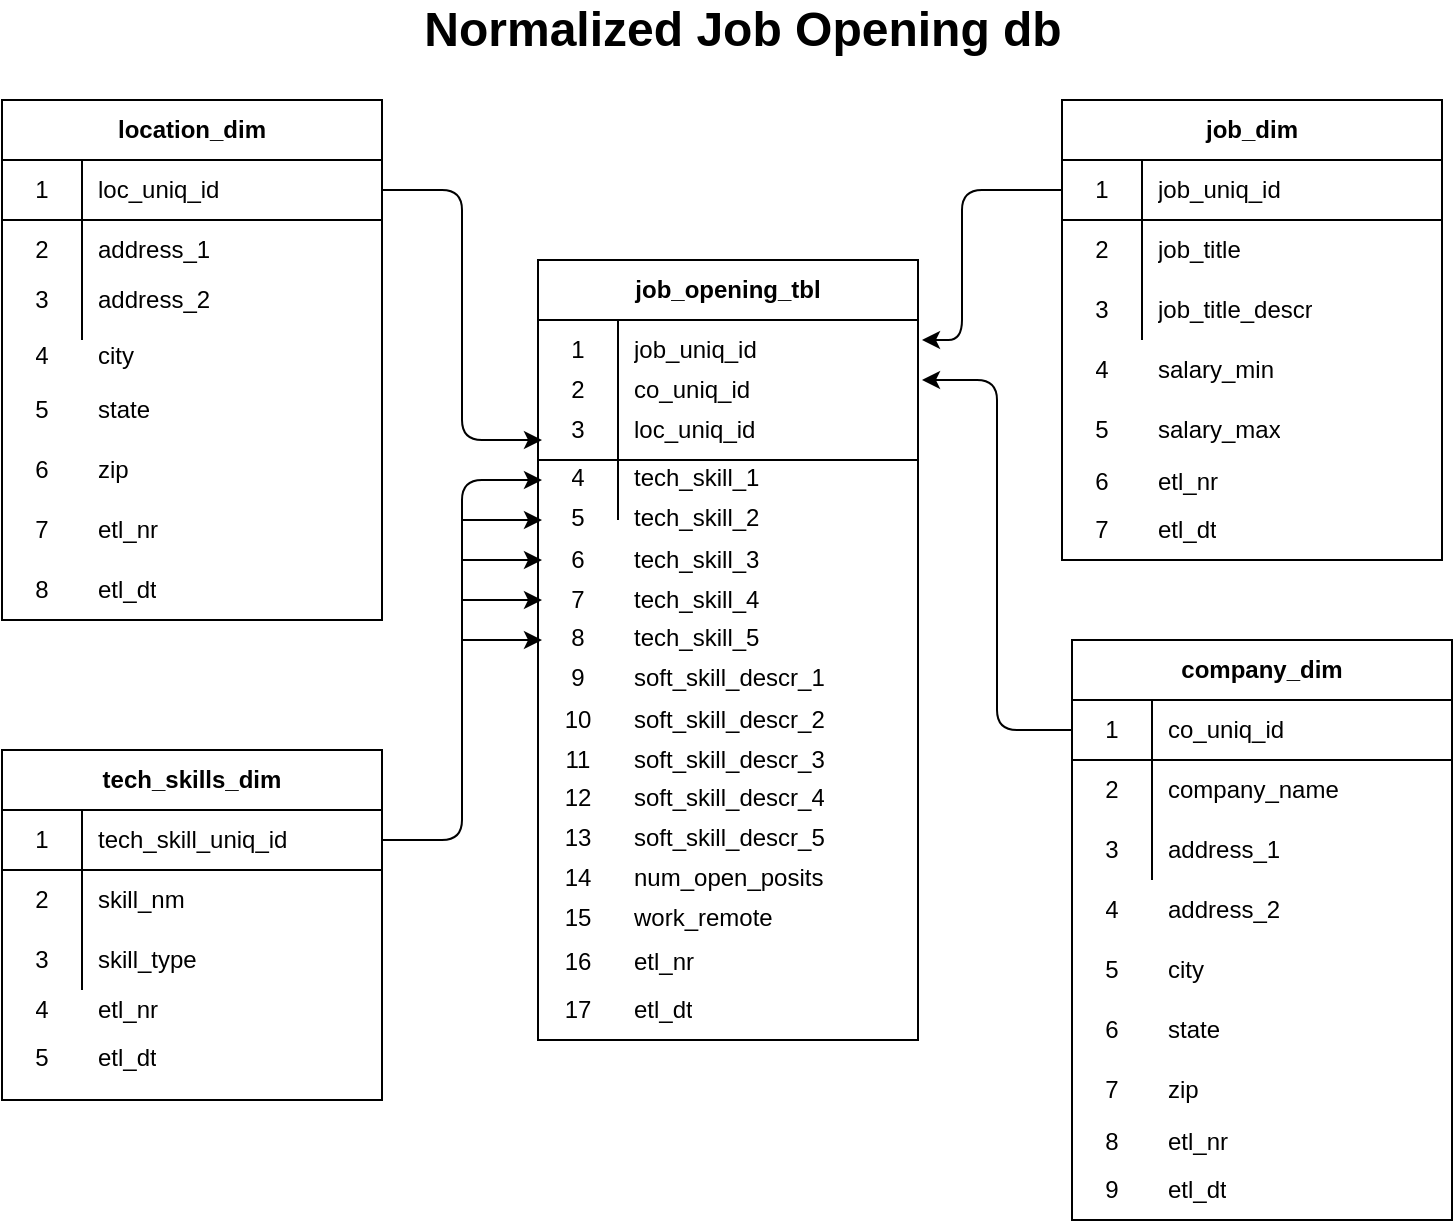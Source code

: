 <mxfile version="14.4.3" type="device"><diagram name="Page-1" id="9f46799a-70d6-7492-0946-bef42562c5a5"><mxGraphModel dx="1122" dy="705" grid="1" gridSize="10" guides="1" tooltips="1" connect="1" arrows="1" fold="1" page="1" pageScale="1" pageWidth="1100" pageHeight="850" background="#ffffff" math="0" shadow="0"><root><mxCell id="0"/><mxCell id="1" parent="0"/><mxCell id="KqXTCR9EMbEKCUedpAhl-117" value="" style="edgeStyle=elbowEdgeStyle;elbow=horizontal;endArrow=classic;html=1;exitX=0;exitY=0.5;exitDx=0;exitDy=0;" edge="1" parent="1" source="KqXTCR9EMbEKCUedpAhl-32"><mxGeometry width="50" height="50" relative="1" as="geometry"><mxPoint x="600" y="390" as="sourcePoint"/><mxPoint x="640" y="200" as="targetPoint"/><Array as="points"><mxPoint x="660" y="210"/></Array></mxGeometry></mxCell><mxCell id="KqXTCR9EMbEKCUedpAhl-119" value="" style="edgeStyle=elbowEdgeStyle;elbow=horizontal;endArrow=classic;html=1;exitX=0;exitY=0.5;exitDx=0;exitDy=0;" edge="1" parent="1" source="KqXTCR9EMbEKCUedpAhl-2"><mxGeometry width="50" height="50" relative="1" as="geometry"><mxPoint x="600" y="390" as="sourcePoint"/><mxPoint x="640" y="220" as="targetPoint"/></mxGeometry></mxCell><mxCell id="KqXTCR9EMbEKCUedpAhl-120" value="" style="edgeStyle=elbowEdgeStyle;elbow=horizontal;endArrow=classic;html=1;exitX=1;exitY=0.5;exitDx=0;exitDy=0;" edge="1" parent="1" source="KqXTCR9EMbEKCUedpAhl-89"><mxGeometry width="50" height="50" relative="1" as="geometry"><mxPoint x="600" y="390" as="sourcePoint"/><mxPoint x="450" y="250" as="targetPoint"/></mxGeometry></mxCell><mxCell id="KqXTCR9EMbEKCUedpAhl-137" value="" style="edgeStyle=elbowEdgeStyle;elbow=horizontal;endArrow=classic;html=1;exitX=1;exitY=0.5;exitDx=0;exitDy=0;" edge="1" parent="1" source="KqXTCR9EMbEKCUedpAhl-51"><mxGeometry width="50" height="50" relative="1" as="geometry"><mxPoint x="600" y="390" as="sourcePoint"/><mxPoint x="450" y="270" as="targetPoint"/></mxGeometry></mxCell><mxCell id="KqXTCR9EMbEKCUedpAhl-138" value="" style="endArrow=classic;html=1;" edge="1" parent="1"><mxGeometry width="50" height="50" relative="1" as="geometry"><mxPoint x="410" y="350" as="sourcePoint"/><mxPoint x="450" y="350" as="targetPoint"/></mxGeometry></mxCell><mxCell id="KqXTCR9EMbEKCUedpAhl-139" value="" style="endArrow=classic;html=1;" edge="1" parent="1"><mxGeometry width="50" height="50" relative="1" as="geometry"><mxPoint x="410" y="330" as="sourcePoint"/><mxPoint x="450" y="330" as="targetPoint"/></mxGeometry></mxCell><mxCell id="KqXTCR9EMbEKCUedpAhl-140" value="" style="endArrow=classic;html=1;" edge="1" parent="1"><mxGeometry width="50" height="50" relative="1" as="geometry"><mxPoint x="410" y="310" as="sourcePoint"/><mxPoint x="450" y="310" as="targetPoint"/><Array as="points"><mxPoint x="450" y="310"/></Array></mxGeometry></mxCell><mxCell id="KqXTCR9EMbEKCUedpAhl-141" value="" style="endArrow=classic;html=1;" edge="1" parent="1"><mxGeometry width="50" height="50" relative="1" as="geometry"><mxPoint x="410" y="290" as="sourcePoint"/><mxPoint x="450" y="290" as="targetPoint"/></mxGeometry></mxCell><mxCell id="KqXTCR9EMbEKCUedpAhl-150" value="Normalized Job Opening db" style="text;html=1;align=center;verticalAlign=middle;resizable=0;points=[];autosize=1;fontSize=24;fontStyle=1" vertex="1" parent="1"><mxGeometry x="385" y="30" width="330" height="30" as="geometry"/></mxCell><mxCell id="KqXTCR9EMbEKCUedpAhl-155" value="" style="group" vertex="1" connectable="0" parent="1"><mxGeometry x="180" y="80" width="190" height="260" as="geometry"/></mxCell><mxCell id="KqXTCR9EMbEKCUedpAhl-88" value="location_dim" style="shape=table;html=1;whiteSpace=wrap;startSize=30;container=1;collapsible=0;childLayout=tableLayout;fixedRows=1;rowLines=0;fontStyle=1;align=center;" vertex="1" parent="KqXTCR9EMbEKCUedpAhl-155"><mxGeometry width="190" height="260" as="geometry"/></mxCell><mxCell id="KqXTCR9EMbEKCUedpAhl-89" value="" style="shape=partialRectangle;html=1;whiteSpace=wrap;collapsible=0;dropTarget=0;pointerEvents=0;fillColor=none;top=0;left=0;bottom=1;right=0;points=[[0,0.5],[1,0.5]];portConstraint=eastwest;" vertex="1" parent="KqXTCR9EMbEKCUedpAhl-88"><mxGeometry y="30" width="190" height="30" as="geometry"/></mxCell><mxCell id="KqXTCR9EMbEKCUedpAhl-90" value="1" style="shape=partialRectangle;html=1;whiteSpace=wrap;connectable=0;fillColor=none;top=0;left=0;bottom=0;right=0;overflow=hidden;container=0;" vertex="1" parent="KqXTCR9EMbEKCUedpAhl-89"><mxGeometry width="40" height="30" as="geometry"/></mxCell><mxCell id="KqXTCR9EMbEKCUedpAhl-91" value="loc_uniq_id" style="shape=partialRectangle;html=1;whiteSpace=wrap;connectable=0;fillColor=none;top=0;left=0;bottom=0;right=0;align=left;spacingLeft=6;overflow=hidden;container=0;" vertex="1" parent="KqXTCR9EMbEKCUedpAhl-89"><mxGeometry x="40" width="150" height="30" as="geometry"/></mxCell><mxCell id="KqXTCR9EMbEKCUedpAhl-95" value="" style="shape=partialRectangle;html=1;whiteSpace=wrap;collapsible=0;dropTarget=0;pointerEvents=0;fillColor=none;top=0;left=0;bottom=0;right=0;points=[[0,0.5],[1,0.5]];portConstraint=eastwest;" vertex="1" parent="KqXTCR9EMbEKCUedpAhl-88"><mxGeometry y="60" width="190" height="30" as="geometry"/></mxCell><mxCell id="KqXTCR9EMbEKCUedpAhl-96" value="2" style="shape=partialRectangle;html=1;whiteSpace=wrap;connectable=0;fillColor=none;top=0;left=0;bottom=0;right=0;overflow=hidden;container=0;" vertex="1" parent="KqXTCR9EMbEKCUedpAhl-95"><mxGeometry width="40" height="30" as="geometry"/></mxCell><mxCell id="KqXTCR9EMbEKCUedpAhl-97" value="address_1" style="shape=partialRectangle;html=1;whiteSpace=wrap;connectable=0;fillColor=none;top=0;left=0;bottom=0;right=0;align=left;spacingLeft=6;overflow=hidden;container=0;" vertex="1" parent="KqXTCR9EMbEKCUedpAhl-95"><mxGeometry x="40" width="150" height="30" as="geometry"/></mxCell><mxCell id="KqXTCR9EMbEKCUedpAhl-92" value="" style="shape=partialRectangle;html=1;whiteSpace=wrap;collapsible=0;dropTarget=0;pointerEvents=0;fillColor=none;top=0;left=0;bottom=0;right=0;points=[[0,0.5],[1,0.5]];portConstraint=eastwest;" vertex="1" parent="KqXTCR9EMbEKCUedpAhl-88"><mxGeometry y="90" width="190" height="30" as="geometry"/></mxCell><mxCell id="KqXTCR9EMbEKCUedpAhl-93" value="" style="shape=partialRectangle;html=1;whiteSpace=wrap;connectable=0;fillColor=none;top=0;left=0;bottom=0;right=0;overflow=hidden;container=0;" vertex="1" parent="KqXTCR9EMbEKCUedpAhl-92"><mxGeometry width="40" height="30" as="geometry"/></mxCell><mxCell id="KqXTCR9EMbEKCUedpAhl-94" value="" style="shape=partialRectangle;html=1;whiteSpace=wrap;connectable=0;fillColor=none;top=0;left=0;bottom=0;right=0;align=left;spacingLeft=6;overflow=hidden;container=0;" vertex="1" parent="KqXTCR9EMbEKCUedpAhl-92"><mxGeometry x="40" width="150" height="30" as="geometry"/></mxCell><mxCell id="KqXTCR9EMbEKCUedpAhl-98" value="3" style="shape=partialRectangle;html=1;whiteSpace=wrap;connectable=0;fillColor=none;top=0;left=0;bottom=0;right=0;overflow=hidden;container=0;" vertex="1" parent="KqXTCR9EMbEKCUedpAhl-155"><mxGeometry y="85" width="40" height="30" as="geometry"/></mxCell><mxCell id="KqXTCR9EMbEKCUedpAhl-99" value="4" style="shape=partialRectangle;html=1;whiteSpace=wrap;connectable=0;fillColor=none;top=0;left=0;bottom=0;right=0;overflow=hidden;container=0;" vertex="1" parent="KqXTCR9EMbEKCUedpAhl-155"><mxGeometry y="113" width="40" height="30" as="geometry"/></mxCell><mxCell id="KqXTCR9EMbEKCUedpAhl-100" value="5" style="shape=partialRectangle;html=1;whiteSpace=wrap;connectable=0;fillColor=none;top=0;left=0;bottom=0;right=0;overflow=hidden;container=0;" vertex="1" parent="KqXTCR9EMbEKCUedpAhl-155"><mxGeometry y="140" width="40" height="30" as="geometry"/></mxCell><mxCell id="KqXTCR9EMbEKCUedpAhl-101" value="address_2" style="shape=partialRectangle;html=1;whiteSpace=wrap;connectable=0;fillColor=none;top=0;left=0;bottom=0;right=0;align=left;spacingLeft=6;overflow=hidden;container=0;" vertex="1" parent="KqXTCR9EMbEKCUedpAhl-155"><mxGeometry x="40" y="85" width="150" height="30" as="geometry"/></mxCell><mxCell id="KqXTCR9EMbEKCUedpAhl-102" value="city" style="shape=partialRectangle;html=1;whiteSpace=wrap;connectable=0;fillColor=none;top=0;left=0;bottom=0;right=0;align=left;spacingLeft=6;overflow=hidden;container=0;" vertex="1" parent="KqXTCR9EMbEKCUedpAhl-155"><mxGeometry x="40" y="113" width="150" height="30" as="geometry"/></mxCell><mxCell id="KqXTCR9EMbEKCUedpAhl-103" value="state" style="shape=partialRectangle;html=1;whiteSpace=wrap;connectable=0;fillColor=none;top=0;left=0;bottom=0;right=0;align=left;spacingLeft=6;overflow=hidden;container=0;" vertex="1" parent="KqXTCR9EMbEKCUedpAhl-155"><mxGeometry x="40" y="140" width="150" height="30" as="geometry"/></mxCell><mxCell id="KqXTCR9EMbEKCUedpAhl-104" value="6" style="shape=partialRectangle;html=1;whiteSpace=wrap;connectable=0;fillColor=none;top=0;left=0;bottom=0;right=0;overflow=hidden;container=0;" vertex="1" parent="KqXTCR9EMbEKCUedpAhl-155"><mxGeometry y="170" width="40" height="30" as="geometry"/></mxCell><mxCell id="KqXTCR9EMbEKCUedpAhl-105" value="zip" style="shape=partialRectangle;html=1;whiteSpace=wrap;connectable=0;fillColor=none;top=0;left=0;bottom=0;right=0;align=left;spacingLeft=6;overflow=hidden;container=0;" vertex="1" parent="KqXTCR9EMbEKCUedpAhl-155"><mxGeometry x="40" y="170" width="150" height="30" as="geometry"/></mxCell><mxCell id="KqXTCR9EMbEKCUedpAhl-151" value="7" style="shape=partialRectangle;html=1;whiteSpace=wrap;connectable=0;fillColor=none;top=0;left=0;bottom=0;right=0;overflow=hidden;container=0;" vertex="1" parent="KqXTCR9EMbEKCUedpAhl-155"><mxGeometry y="200" width="40" height="30" as="geometry"/></mxCell><mxCell id="KqXTCR9EMbEKCUedpAhl-152" value="etl_nr" style="shape=partialRectangle;html=1;whiteSpace=wrap;connectable=0;fillColor=none;top=0;left=0;bottom=0;right=0;align=left;spacingLeft=6;overflow=hidden;container=0;" vertex="1" parent="KqXTCR9EMbEKCUedpAhl-155"><mxGeometry x="40" y="200" width="150" height="30" as="geometry"/></mxCell><mxCell id="KqXTCR9EMbEKCUedpAhl-153" value="8" style="shape=partialRectangle;html=1;whiteSpace=wrap;connectable=0;fillColor=none;top=0;left=0;bottom=0;right=0;overflow=hidden;container=0;" vertex="1" parent="KqXTCR9EMbEKCUedpAhl-155"><mxGeometry y="230" width="40" height="30" as="geometry"/></mxCell><mxCell id="KqXTCR9EMbEKCUedpAhl-154" value="etl_dt" style="shape=partialRectangle;html=1;whiteSpace=wrap;connectable=0;fillColor=none;top=0;left=0;bottom=0;right=0;align=left;spacingLeft=6;overflow=hidden;container=0;" vertex="1" parent="KqXTCR9EMbEKCUedpAhl-155"><mxGeometry x="40" y="230" width="150" height="30" as="geometry"/></mxCell><mxCell id="KqXTCR9EMbEKCUedpAhl-160" value="" style="group" vertex="1" connectable="0" parent="1"><mxGeometry x="180" y="405" width="190" height="175" as="geometry"/></mxCell><mxCell id="KqXTCR9EMbEKCUedpAhl-50" value="tech_skills_dim" style="shape=table;html=1;whiteSpace=wrap;startSize=30;container=1;collapsible=0;childLayout=tableLayout;fixedRows=1;rowLines=0;fontStyle=1;align=center;" vertex="1" parent="KqXTCR9EMbEKCUedpAhl-160"><mxGeometry width="190" height="175" as="geometry"/></mxCell><mxCell id="KqXTCR9EMbEKCUedpAhl-51" value="" style="shape=partialRectangle;html=1;whiteSpace=wrap;collapsible=0;dropTarget=0;pointerEvents=0;fillColor=none;top=0;left=0;bottom=1;right=0;points=[[0,0.5],[1,0.5]];portConstraint=eastwest;" vertex="1" parent="KqXTCR9EMbEKCUedpAhl-50"><mxGeometry y="30" width="190" height="30" as="geometry"/></mxCell><mxCell id="KqXTCR9EMbEKCUedpAhl-52" value="1" style="shape=partialRectangle;html=1;whiteSpace=wrap;connectable=0;fillColor=none;top=0;left=0;bottom=0;right=0;overflow=hidden;container=0;" vertex="1" parent="KqXTCR9EMbEKCUedpAhl-51"><mxGeometry width="40" height="30" as="geometry"/></mxCell><mxCell id="KqXTCR9EMbEKCUedpAhl-53" value="tech_skill_uniq_id" style="shape=partialRectangle;html=1;whiteSpace=wrap;connectable=0;fillColor=none;top=0;left=0;bottom=0;right=0;align=left;spacingLeft=6;overflow=hidden;container=0;" vertex="1" parent="KqXTCR9EMbEKCUedpAhl-51"><mxGeometry x="40" width="150" height="30" as="geometry"/></mxCell><mxCell id="KqXTCR9EMbEKCUedpAhl-54" value="" style="shape=partialRectangle;html=1;whiteSpace=wrap;collapsible=0;dropTarget=0;pointerEvents=0;fillColor=none;top=0;left=0;bottom=0;right=0;points=[[0,0.5],[1,0.5]];portConstraint=eastwest;" vertex="1" parent="KqXTCR9EMbEKCUedpAhl-50"><mxGeometry y="60" width="190" height="30" as="geometry"/></mxCell><mxCell id="KqXTCR9EMbEKCUedpAhl-55" value="2" style="shape=partialRectangle;html=1;whiteSpace=wrap;connectable=0;fillColor=none;top=0;left=0;bottom=0;right=0;overflow=hidden;container=0;" vertex="1" parent="KqXTCR9EMbEKCUedpAhl-54"><mxGeometry width="40" height="30" as="geometry"/></mxCell><mxCell id="KqXTCR9EMbEKCUedpAhl-56" value="skill_nm" style="shape=partialRectangle;html=1;whiteSpace=wrap;connectable=0;fillColor=none;top=0;left=0;bottom=0;right=0;align=left;spacingLeft=6;overflow=hidden;container=0;" vertex="1" parent="KqXTCR9EMbEKCUedpAhl-54"><mxGeometry x="40" width="150" height="30" as="geometry"/></mxCell><mxCell id="KqXTCR9EMbEKCUedpAhl-57" value="" style="shape=partialRectangle;html=1;whiteSpace=wrap;collapsible=0;dropTarget=0;pointerEvents=0;fillColor=none;top=0;left=0;bottom=0;right=0;points=[[0,0.5],[1,0.5]];portConstraint=eastwest;" vertex="1" parent="KqXTCR9EMbEKCUedpAhl-50"><mxGeometry y="90" width="190" height="30" as="geometry"/></mxCell><mxCell id="KqXTCR9EMbEKCUedpAhl-58" value="3" style="shape=partialRectangle;html=1;whiteSpace=wrap;connectable=0;fillColor=none;top=0;left=0;bottom=0;right=0;overflow=hidden;container=0;" vertex="1" parent="KqXTCR9EMbEKCUedpAhl-57"><mxGeometry width="40" height="30" as="geometry"/></mxCell><mxCell id="KqXTCR9EMbEKCUedpAhl-59" value="skill_type" style="shape=partialRectangle;html=1;whiteSpace=wrap;connectable=0;fillColor=none;top=0;left=0;bottom=0;right=0;align=left;spacingLeft=6;overflow=hidden;container=0;" vertex="1" parent="KqXTCR9EMbEKCUedpAhl-57"><mxGeometry x="40" width="150" height="30" as="geometry"/></mxCell><mxCell id="KqXTCR9EMbEKCUedpAhl-156" value="4" style="shape=partialRectangle;html=1;whiteSpace=wrap;connectable=0;fillColor=none;top=0;left=0;bottom=0;right=0;overflow=hidden;container=0;" vertex="1" parent="KqXTCR9EMbEKCUedpAhl-160"><mxGeometry y="115" width="40" height="30" as="geometry"/></mxCell><mxCell id="KqXTCR9EMbEKCUedpAhl-157" value="etl_nr" style="shape=partialRectangle;html=1;whiteSpace=wrap;connectable=0;fillColor=none;top=0;left=0;bottom=0;right=0;align=left;spacingLeft=6;overflow=hidden;container=0;" vertex="1" parent="KqXTCR9EMbEKCUedpAhl-160"><mxGeometry x="40" y="115" width="150" height="30" as="geometry"/></mxCell><mxCell id="KqXTCR9EMbEKCUedpAhl-158" value="5" style="shape=partialRectangle;html=1;whiteSpace=wrap;connectable=0;fillColor=none;top=0;left=0;bottom=0;right=0;overflow=hidden;container=0;" vertex="1" parent="KqXTCR9EMbEKCUedpAhl-160"><mxGeometry y="139" width="40" height="30" as="geometry"/></mxCell><mxCell id="KqXTCR9EMbEKCUedpAhl-159" value="etl_dt" style="shape=partialRectangle;html=1;whiteSpace=wrap;connectable=0;fillColor=none;top=0;left=0;bottom=0;right=0;align=left;spacingLeft=6;overflow=hidden;container=0;" vertex="1" parent="KqXTCR9EMbEKCUedpAhl-160"><mxGeometry x="40" y="139" width="150" height="30" as="geometry"/></mxCell><mxCell id="KqXTCR9EMbEKCUedpAhl-165" value="" style="group" vertex="1" connectable="0" parent="1"><mxGeometry x="448" y="160" width="190" height="390" as="geometry"/></mxCell><mxCell id="KqXTCR9EMbEKCUedpAhl-69" value="job_opening_tbl" style="shape=table;html=1;whiteSpace=wrap;startSize=30;container=1;collapsible=0;childLayout=tableLayout;fixedRows=1;rowLines=0;fontStyle=1;align=center;" vertex="1" parent="KqXTCR9EMbEKCUedpAhl-165"><mxGeometry width="190" height="390" as="geometry"/></mxCell><mxCell id="KqXTCR9EMbEKCUedpAhl-70" value="" style="shape=partialRectangle;html=1;whiteSpace=wrap;collapsible=0;dropTarget=0;pointerEvents=0;fillColor=none;top=0;left=0;bottom=1;right=0;points=[[0,0.5],[1,0.5]];portConstraint=eastwest;" vertex="1" parent="KqXTCR9EMbEKCUedpAhl-69"><mxGeometry y="30" width="190" height="70" as="geometry"/></mxCell><mxCell id="KqXTCR9EMbEKCUedpAhl-71" value="" style="shape=partialRectangle;html=1;whiteSpace=wrap;connectable=0;fillColor=none;top=0;left=0;bottom=0;right=0;overflow=hidden;container=0;" vertex="1" parent="KqXTCR9EMbEKCUedpAhl-70"><mxGeometry width="40" height="70" as="geometry"/></mxCell><mxCell id="KqXTCR9EMbEKCUedpAhl-72" value="" style="shape=partialRectangle;html=1;whiteSpace=wrap;connectable=0;fillColor=none;top=0;left=0;bottom=0;right=0;align=left;spacingLeft=6;overflow=hidden;container=0;" vertex="1" parent="KqXTCR9EMbEKCUedpAhl-70"><mxGeometry x="40" width="150" height="70" as="geometry"/></mxCell><mxCell id="KqXTCR9EMbEKCUedpAhl-73" value="" style="shape=partialRectangle;html=1;whiteSpace=wrap;collapsible=0;dropTarget=0;pointerEvents=0;fillColor=none;top=0;left=0;bottom=0;right=0;points=[[0,0.5],[1,0.5]];portConstraint=eastwest;" vertex="1" parent="KqXTCR9EMbEKCUedpAhl-69"><mxGeometry y="100" width="190" height="30" as="geometry"/></mxCell><mxCell id="KqXTCR9EMbEKCUedpAhl-74" value="" style="shape=partialRectangle;html=1;whiteSpace=wrap;connectable=0;fillColor=none;top=0;left=0;bottom=0;right=0;overflow=hidden;container=0;" vertex="1" parent="KqXTCR9EMbEKCUedpAhl-73"><mxGeometry width="40" height="30" as="geometry"/></mxCell><mxCell id="KqXTCR9EMbEKCUedpAhl-75" value="" style="shape=partialRectangle;html=1;whiteSpace=wrap;connectable=0;fillColor=none;top=0;left=0;bottom=0;right=0;align=left;spacingLeft=6;overflow=hidden;container=0;" vertex="1" parent="KqXTCR9EMbEKCUedpAhl-73"><mxGeometry x="40" width="150" height="30" as="geometry"/></mxCell><mxCell id="KqXTCR9EMbEKCUedpAhl-106" value="1" style="shape=partialRectangle;html=1;whiteSpace=wrap;connectable=0;fillColor=none;top=0;left=0;bottom=0;right=0;overflow=hidden;container=0;" vertex="1" parent="KqXTCR9EMbEKCUedpAhl-165"><mxGeometry y="30" width="40" height="30" as="geometry"/></mxCell><mxCell id="KqXTCR9EMbEKCUedpAhl-107" value="job_uniq_id" style="shape=partialRectangle;html=1;whiteSpace=wrap;connectable=0;fillColor=none;top=0;left=0;bottom=0;right=0;align=left;spacingLeft=6;overflow=hidden;container=0;" vertex="1" parent="KqXTCR9EMbEKCUedpAhl-165"><mxGeometry x="40" y="30" width="150" height="30" as="geometry"/></mxCell><mxCell id="KqXTCR9EMbEKCUedpAhl-108" value="2" style="shape=partialRectangle;html=1;whiteSpace=wrap;connectable=0;fillColor=none;top=0;left=0;bottom=0;right=0;overflow=hidden;container=0;" vertex="1" parent="KqXTCR9EMbEKCUedpAhl-165"><mxGeometry y="50" width="40" height="30" as="geometry"/></mxCell><mxCell id="KqXTCR9EMbEKCUedpAhl-109" value="co_uniq_id" style="shape=partialRectangle;html=1;whiteSpace=wrap;connectable=0;fillColor=none;top=0;left=0;bottom=0;right=0;align=left;spacingLeft=6;overflow=hidden;container=0;" vertex="1" parent="KqXTCR9EMbEKCUedpAhl-165"><mxGeometry x="40" y="50" width="150" height="30" as="geometry"/></mxCell><mxCell id="KqXTCR9EMbEKCUedpAhl-110" value="3" style="shape=partialRectangle;html=1;whiteSpace=wrap;connectable=0;fillColor=none;top=0;left=0;bottom=0;right=0;overflow=hidden;container=0;" vertex="1" parent="KqXTCR9EMbEKCUedpAhl-165"><mxGeometry y="70" width="40" height="30" as="geometry"/></mxCell><mxCell id="KqXTCR9EMbEKCUedpAhl-111" value="loc_uniq_id" style="shape=partialRectangle;html=1;whiteSpace=wrap;connectable=0;fillColor=none;top=0;left=0;bottom=0;right=0;align=left;spacingLeft=6;overflow=hidden;container=0;" vertex="1" parent="KqXTCR9EMbEKCUedpAhl-165"><mxGeometry x="40" y="70" width="150" height="30" as="geometry"/></mxCell><mxCell id="KqXTCR9EMbEKCUedpAhl-121" value="4" style="shape=partialRectangle;html=1;whiteSpace=wrap;connectable=0;fillColor=none;top=0;left=0;bottom=0;right=0;overflow=hidden;container=0;" vertex="1" parent="KqXTCR9EMbEKCUedpAhl-165"><mxGeometry y="94" width="40" height="30" as="geometry"/></mxCell><mxCell id="KqXTCR9EMbEKCUedpAhl-122" value="tech_skill_1" style="shape=partialRectangle;html=1;whiteSpace=wrap;connectable=0;fillColor=none;top=0;left=0;bottom=0;right=0;align=left;spacingLeft=6;overflow=hidden;container=0;" vertex="1" parent="KqXTCR9EMbEKCUedpAhl-165"><mxGeometry x="40" y="94" width="150" height="30" as="geometry"/></mxCell><mxCell id="KqXTCR9EMbEKCUedpAhl-123" value="5" style="shape=partialRectangle;html=1;whiteSpace=wrap;connectable=0;fillColor=none;top=0;left=0;bottom=0;right=0;overflow=hidden;container=0;" vertex="1" parent="KqXTCR9EMbEKCUedpAhl-165"><mxGeometry y="114" width="40" height="30" as="geometry"/></mxCell><mxCell id="KqXTCR9EMbEKCUedpAhl-124" value="tech_skill_2" style="shape=partialRectangle;html=1;whiteSpace=wrap;connectable=0;fillColor=none;top=0;left=0;bottom=0;right=0;align=left;spacingLeft=6;overflow=hidden;container=0;" vertex="1" parent="KqXTCR9EMbEKCUedpAhl-165"><mxGeometry x="40" y="114" width="150" height="30" as="geometry"/></mxCell><mxCell id="KqXTCR9EMbEKCUedpAhl-125" value="6" style="shape=partialRectangle;html=1;whiteSpace=wrap;connectable=0;fillColor=none;top=0;left=0;bottom=0;right=0;overflow=hidden;container=0;" vertex="1" parent="KqXTCR9EMbEKCUedpAhl-165"><mxGeometry y="135" width="40" height="30" as="geometry"/></mxCell><mxCell id="KqXTCR9EMbEKCUedpAhl-126" value="tech_skill_3" style="shape=partialRectangle;html=1;whiteSpace=wrap;connectable=0;fillColor=none;top=0;left=0;bottom=0;right=0;align=left;spacingLeft=6;overflow=hidden;container=0;" vertex="1" parent="KqXTCR9EMbEKCUedpAhl-165"><mxGeometry x="40" y="135" width="150" height="30" as="geometry"/></mxCell><mxCell id="KqXTCR9EMbEKCUedpAhl-127" value="7" style="shape=partialRectangle;html=1;whiteSpace=wrap;connectable=0;fillColor=none;top=0;left=0;bottom=0;right=0;overflow=hidden;container=0;" vertex="1" parent="KqXTCR9EMbEKCUedpAhl-165"><mxGeometry y="155" width="40" height="30" as="geometry"/></mxCell><mxCell id="KqXTCR9EMbEKCUedpAhl-128" value="tech_skill_4" style="shape=partialRectangle;html=1;whiteSpace=wrap;connectable=0;fillColor=none;top=0;left=0;bottom=0;right=0;align=left;spacingLeft=6;overflow=hidden;container=0;" vertex="1" parent="KqXTCR9EMbEKCUedpAhl-165"><mxGeometry x="40" y="155" width="150" height="30" as="geometry"/></mxCell><mxCell id="KqXTCR9EMbEKCUedpAhl-129" value="8" style="shape=partialRectangle;html=1;whiteSpace=wrap;connectable=0;fillColor=none;top=0;left=0;bottom=0;right=0;overflow=hidden;container=0;" vertex="1" parent="KqXTCR9EMbEKCUedpAhl-165"><mxGeometry y="174" width="40" height="30" as="geometry"/></mxCell><mxCell id="KqXTCR9EMbEKCUedpAhl-130" value="tech_skill_5" style="shape=partialRectangle;html=1;whiteSpace=wrap;connectable=0;fillColor=none;top=0;left=0;bottom=0;right=0;align=left;spacingLeft=6;overflow=hidden;container=0;" vertex="1" parent="KqXTCR9EMbEKCUedpAhl-165"><mxGeometry x="40" y="174" width="150" height="30" as="geometry"/></mxCell><mxCell id="KqXTCR9EMbEKCUedpAhl-131" value="9" style="shape=partialRectangle;html=1;whiteSpace=wrap;connectable=0;fillColor=none;top=0;left=0;bottom=0;right=0;overflow=hidden;container=0;" vertex="1" parent="KqXTCR9EMbEKCUedpAhl-165"><mxGeometry y="194" width="40" height="30" as="geometry"/></mxCell><mxCell id="KqXTCR9EMbEKCUedpAhl-132" value="soft_skill_descr_1" style="shape=partialRectangle;html=1;whiteSpace=wrap;connectable=0;fillColor=none;top=0;left=0;bottom=0;right=0;align=left;spacingLeft=6;overflow=hidden;container=0;" vertex="1" parent="KqXTCR9EMbEKCUedpAhl-165"><mxGeometry x="40" y="194" width="150" height="30" as="geometry"/></mxCell><mxCell id="KqXTCR9EMbEKCUedpAhl-133" value="10" style="shape=partialRectangle;html=1;whiteSpace=wrap;connectable=0;fillColor=none;top=0;left=0;bottom=0;right=0;overflow=hidden;container=0;" vertex="1" parent="KqXTCR9EMbEKCUedpAhl-165"><mxGeometry y="215" width="40" height="30" as="geometry"/></mxCell><mxCell id="KqXTCR9EMbEKCUedpAhl-134" value="soft_skill_descr_2" style="shape=partialRectangle;html=1;whiteSpace=wrap;connectable=0;fillColor=none;top=0;left=0;bottom=0;right=0;align=left;spacingLeft=6;overflow=hidden;container=0;" vertex="1" parent="KqXTCR9EMbEKCUedpAhl-165"><mxGeometry x="40" y="215" width="150" height="30" as="geometry"/></mxCell><mxCell id="KqXTCR9EMbEKCUedpAhl-135" value="11" style="shape=partialRectangle;html=1;whiteSpace=wrap;connectable=0;fillColor=none;top=0;left=0;bottom=0;right=0;overflow=hidden;container=0;" vertex="1" parent="KqXTCR9EMbEKCUedpAhl-165"><mxGeometry y="235" width="40" height="30" as="geometry"/></mxCell><mxCell id="KqXTCR9EMbEKCUedpAhl-136" value="soft_skill_descr_3" style="shape=partialRectangle;html=1;whiteSpace=wrap;connectable=0;fillColor=none;top=0;left=0;bottom=0;right=0;align=left;spacingLeft=6;overflow=hidden;container=0;" vertex="1" parent="KqXTCR9EMbEKCUedpAhl-165"><mxGeometry x="40" y="235" width="150" height="30" as="geometry"/></mxCell><mxCell id="KqXTCR9EMbEKCUedpAhl-142" value="12" style="shape=partialRectangle;html=1;whiteSpace=wrap;connectable=0;fillColor=none;top=0;left=0;bottom=0;right=0;overflow=hidden;container=0;" vertex="1" parent="KqXTCR9EMbEKCUedpAhl-165"><mxGeometry y="254" width="40" height="30" as="geometry"/></mxCell><mxCell id="KqXTCR9EMbEKCUedpAhl-143" value="soft_skill_descr_4" style="shape=partialRectangle;html=1;whiteSpace=wrap;connectable=0;fillColor=none;top=0;left=0;bottom=0;right=0;align=left;spacingLeft=6;overflow=hidden;container=0;" vertex="1" parent="KqXTCR9EMbEKCUedpAhl-165"><mxGeometry x="40" y="254" width="150" height="30" as="geometry"/></mxCell><mxCell id="KqXTCR9EMbEKCUedpAhl-144" value="13" style="shape=partialRectangle;html=1;whiteSpace=wrap;connectable=0;fillColor=none;top=0;left=0;bottom=0;right=0;overflow=hidden;container=0;" vertex="1" parent="KqXTCR9EMbEKCUedpAhl-165"><mxGeometry y="274" width="40" height="30" as="geometry"/></mxCell><mxCell id="KqXTCR9EMbEKCUedpAhl-145" value="soft_skill_descr_5" style="shape=partialRectangle;html=1;whiteSpace=wrap;connectable=0;fillColor=none;top=0;left=0;bottom=0;right=0;align=left;spacingLeft=6;overflow=hidden;container=0;" vertex="1" parent="KqXTCR9EMbEKCUedpAhl-165"><mxGeometry x="40" y="274" width="150" height="30" as="geometry"/></mxCell><mxCell id="KqXTCR9EMbEKCUedpAhl-146" value="14" style="shape=partialRectangle;html=1;whiteSpace=wrap;connectable=0;fillColor=none;top=0;left=0;bottom=0;right=0;overflow=hidden;container=0;" vertex="1" parent="KqXTCR9EMbEKCUedpAhl-165"><mxGeometry y="294" width="40" height="30" as="geometry"/></mxCell><mxCell id="KqXTCR9EMbEKCUedpAhl-147" value="num_open_posits" style="shape=partialRectangle;html=1;whiteSpace=wrap;connectable=0;fillColor=none;top=0;left=0;bottom=0;right=0;align=left;spacingLeft=6;overflow=hidden;container=0;" vertex="1" parent="KqXTCR9EMbEKCUedpAhl-165"><mxGeometry x="40" y="294" width="150" height="30" as="geometry"/></mxCell><mxCell id="KqXTCR9EMbEKCUedpAhl-148" value="15" style="shape=partialRectangle;html=1;whiteSpace=wrap;connectable=0;fillColor=none;top=0;left=0;bottom=0;right=0;overflow=hidden;container=0;" vertex="1" parent="KqXTCR9EMbEKCUedpAhl-165"><mxGeometry y="314" width="40" height="30" as="geometry"/></mxCell><mxCell id="KqXTCR9EMbEKCUedpAhl-149" value="work_remote" style="shape=partialRectangle;html=1;whiteSpace=wrap;connectable=0;fillColor=none;top=0;left=0;bottom=0;right=0;align=left;spacingLeft=6;overflow=hidden;container=0;" vertex="1" parent="KqXTCR9EMbEKCUedpAhl-165"><mxGeometry x="40" y="314" width="150" height="30" as="geometry"/></mxCell><mxCell id="KqXTCR9EMbEKCUedpAhl-161" value="16" style="shape=partialRectangle;html=1;whiteSpace=wrap;connectable=0;fillColor=none;top=0;left=0;bottom=0;right=0;overflow=hidden;container=0;" vertex="1" parent="KqXTCR9EMbEKCUedpAhl-165"><mxGeometry y="336" width="40" height="30" as="geometry"/></mxCell><mxCell id="KqXTCR9EMbEKCUedpAhl-162" value="etl_nr" style="shape=partialRectangle;html=1;whiteSpace=wrap;connectable=0;fillColor=none;top=0;left=0;bottom=0;right=0;align=left;spacingLeft=6;overflow=hidden;container=0;" vertex="1" parent="KqXTCR9EMbEKCUedpAhl-165"><mxGeometry x="40" y="336" width="150" height="30" as="geometry"/></mxCell><mxCell id="KqXTCR9EMbEKCUedpAhl-163" value="17" style="shape=partialRectangle;html=1;whiteSpace=wrap;connectable=0;fillColor=none;top=0;left=0;bottom=0;right=0;overflow=hidden;container=0;" vertex="1" parent="KqXTCR9EMbEKCUedpAhl-165"><mxGeometry y="360" width="40" height="30" as="geometry"/></mxCell><mxCell id="KqXTCR9EMbEKCUedpAhl-164" value="etl_dt" style="shape=partialRectangle;html=1;whiteSpace=wrap;connectable=0;fillColor=none;top=0;left=0;bottom=0;right=0;align=left;spacingLeft=6;overflow=hidden;container=0;" vertex="1" parent="KqXTCR9EMbEKCUedpAhl-165"><mxGeometry x="40" y="360" width="150" height="30" as="geometry"/></mxCell><mxCell id="KqXTCR9EMbEKCUedpAhl-170" value="" style="group" vertex="1" connectable="0" parent="1"><mxGeometry x="710" y="80" width="190" height="230" as="geometry"/></mxCell><mxCell id="KqXTCR9EMbEKCUedpAhl-31" value="job_dim" style="shape=table;html=1;whiteSpace=wrap;startSize=30;container=1;collapsible=0;childLayout=tableLayout;fixedRows=1;rowLines=0;fontStyle=1;align=center;" vertex="1" parent="KqXTCR9EMbEKCUedpAhl-170"><mxGeometry width="190" height="230" as="geometry"/></mxCell><mxCell id="KqXTCR9EMbEKCUedpAhl-32" value="" style="shape=partialRectangle;html=1;whiteSpace=wrap;collapsible=0;dropTarget=0;pointerEvents=0;fillColor=none;top=0;left=0;bottom=1;right=0;points=[[0,0.5],[1,0.5]];portConstraint=eastwest;" vertex="1" parent="KqXTCR9EMbEKCUedpAhl-31"><mxGeometry y="30" width="190" height="30" as="geometry"/></mxCell><mxCell id="KqXTCR9EMbEKCUedpAhl-33" value="1" style="shape=partialRectangle;html=1;whiteSpace=wrap;connectable=0;fillColor=none;top=0;left=0;bottom=0;right=0;overflow=hidden;container=0;" vertex="1" parent="KqXTCR9EMbEKCUedpAhl-32"><mxGeometry width="40" height="30" as="geometry"/></mxCell><mxCell id="KqXTCR9EMbEKCUedpAhl-34" value="job_uniq_id" style="shape=partialRectangle;html=1;whiteSpace=wrap;connectable=0;fillColor=none;top=0;left=0;bottom=0;right=0;align=left;spacingLeft=6;overflow=hidden;container=0;" vertex="1" parent="KqXTCR9EMbEKCUedpAhl-32"><mxGeometry x="40" width="150" height="30" as="geometry"/></mxCell><mxCell id="KqXTCR9EMbEKCUedpAhl-35" value="" style="shape=partialRectangle;html=1;whiteSpace=wrap;collapsible=0;dropTarget=0;pointerEvents=0;fillColor=none;top=0;left=0;bottom=0;right=0;points=[[0,0.5],[1,0.5]];portConstraint=eastwest;" vertex="1" parent="KqXTCR9EMbEKCUedpAhl-31"><mxGeometry y="60" width="190" height="30" as="geometry"/></mxCell><mxCell id="KqXTCR9EMbEKCUedpAhl-36" value="2" style="shape=partialRectangle;html=1;whiteSpace=wrap;connectable=0;fillColor=none;top=0;left=0;bottom=0;right=0;overflow=hidden;container=0;" vertex="1" parent="KqXTCR9EMbEKCUedpAhl-35"><mxGeometry width="40" height="30" as="geometry"/></mxCell><mxCell id="KqXTCR9EMbEKCUedpAhl-37" value="job_title" style="shape=partialRectangle;html=1;whiteSpace=wrap;connectable=0;fillColor=none;top=0;left=0;bottom=0;right=0;align=left;spacingLeft=6;overflow=hidden;container=0;" vertex="1" parent="KqXTCR9EMbEKCUedpAhl-35"><mxGeometry x="40" width="150" height="30" as="geometry"/></mxCell><mxCell id="KqXTCR9EMbEKCUedpAhl-38" value="" style="shape=partialRectangle;html=1;whiteSpace=wrap;collapsible=0;dropTarget=0;pointerEvents=0;fillColor=none;top=0;left=0;bottom=0;right=0;points=[[0,0.5],[1,0.5]];portConstraint=eastwest;" vertex="1" parent="KqXTCR9EMbEKCUedpAhl-31"><mxGeometry y="90" width="190" height="30" as="geometry"/></mxCell><mxCell id="KqXTCR9EMbEKCUedpAhl-39" value="3" style="shape=partialRectangle;html=1;whiteSpace=wrap;connectable=0;fillColor=none;top=0;left=0;bottom=0;right=0;overflow=hidden;container=0;" vertex="1" parent="KqXTCR9EMbEKCUedpAhl-38"><mxGeometry width="40" height="30" as="geometry"/></mxCell><mxCell id="KqXTCR9EMbEKCUedpAhl-40" value="job_title_descr" style="shape=partialRectangle;html=1;whiteSpace=wrap;connectable=0;fillColor=none;top=0;left=0;bottom=0;right=0;align=left;spacingLeft=6;overflow=hidden;container=0;" vertex="1" parent="KqXTCR9EMbEKCUedpAhl-38"><mxGeometry x="40" width="150" height="30" as="geometry"/></mxCell><mxCell id="KqXTCR9EMbEKCUedpAhl-41" value="4" style="shape=partialRectangle;html=1;whiteSpace=wrap;connectable=0;fillColor=none;top=0;left=0;bottom=0;right=0;overflow=hidden;container=0;" vertex="1" parent="KqXTCR9EMbEKCUedpAhl-170"><mxGeometry y="120" width="40" height="30" as="geometry"/></mxCell><mxCell id="KqXTCR9EMbEKCUedpAhl-42" value="5" style="shape=partialRectangle;html=1;whiteSpace=wrap;connectable=0;fillColor=none;top=0;left=0;bottom=0;right=0;overflow=hidden;container=0;" vertex="1" parent="KqXTCR9EMbEKCUedpAhl-170"><mxGeometry y="150" width="40" height="30" as="geometry"/></mxCell><mxCell id="KqXTCR9EMbEKCUedpAhl-44" value="salary_min" style="shape=partialRectangle;html=1;whiteSpace=wrap;connectable=0;fillColor=none;top=0;left=0;bottom=0;right=0;align=left;spacingLeft=6;overflow=hidden;container=0;" vertex="1" parent="KqXTCR9EMbEKCUedpAhl-170"><mxGeometry x="40" y="120" width="150" height="30" as="geometry"/></mxCell><mxCell id="KqXTCR9EMbEKCUedpAhl-45" value="salary_max" style="shape=partialRectangle;html=1;whiteSpace=wrap;connectable=0;fillColor=none;top=0;left=0;bottom=0;right=0;align=left;spacingLeft=6;overflow=hidden;container=0;" vertex="1" parent="KqXTCR9EMbEKCUedpAhl-170"><mxGeometry x="40" y="150" width="150" height="30" as="geometry"/></mxCell><mxCell id="KqXTCR9EMbEKCUedpAhl-166" value="6" style="shape=partialRectangle;html=1;whiteSpace=wrap;connectable=0;fillColor=none;top=0;left=0;bottom=0;right=0;overflow=hidden;container=0;" vertex="1" parent="KqXTCR9EMbEKCUedpAhl-170"><mxGeometry y="176" width="40" height="30" as="geometry"/></mxCell><mxCell id="KqXTCR9EMbEKCUedpAhl-167" value="etl_nr" style="shape=partialRectangle;html=1;whiteSpace=wrap;connectable=0;fillColor=none;top=0;left=0;bottom=0;right=0;align=left;spacingLeft=6;overflow=hidden;container=0;" vertex="1" parent="KqXTCR9EMbEKCUedpAhl-170"><mxGeometry x="40" y="176" width="150" height="30" as="geometry"/></mxCell><mxCell id="KqXTCR9EMbEKCUedpAhl-168" value="7" style="shape=partialRectangle;html=1;whiteSpace=wrap;connectable=0;fillColor=none;top=0;left=0;bottom=0;right=0;overflow=hidden;container=0;" vertex="1" parent="KqXTCR9EMbEKCUedpAhl-170"><mxGeometry y="200" width="40" height="30" as="geometry"/></mxCell><mxCell id="KqXTCR9EMbEKCUedpAhl-169" value="etl_dt" style="shape=partialRectangle;html=1;whiteSpace=wrap;connectable=0;fillColor=none;top=0;left=0;bottom=0;right=0;align=left;spacingLeft=6;overflow=hidden;container=0;" vertex="1" parent="KqXTCR9EMbEKCUedpAhl-170"><mxGeometry x="40" y="200" width="150" height="30" as="geometry"/></mxCell><mxCell id="KqXTCR9EMbEKCUedpAhl-175" value="" style="group" vertex="1" connectable="0" parent="1"><mxGeometry x="715" y="350" width="190" height="290" as="geometry"/></mxCell><mxCell id="KqXTCR9EMbEKCUedpAhl-1" value="company_dim" style="shape=table;html=1;whiteSpace=wrap;startSize=30;container=1;collapsible=0;childLayout=tableLayout;fixedRows=1;rowLines=0;fontStyle=1;align=center;" vertex="1" parent="KqXTCR9EMbEKCUedpAhl-175"><mxGeometry width="190" height="290" as="geometry"/></mxCell><mxCell id="KqXTCR9EMbEKCUedpAhl-2" value="" style="shape=partialRectangle;html=1;whiteSpace=wrap;collapsible=0;dropTarget=0;pointerEvents=0;fillColor=none;top=0;left=0;bottom=1;right=0;points=[[0,0.5],[1,0.5]];portConstraint=eastwest;" vertex="1" parent="KqXTCR9EMbEKCUedpAhl-1"><mxGeometry y="30" width="190" height="30" as="geometry"/></mxCell><mxCell id="KqXTCR9EMbEKCUedpAhl-3" value="1" style="shape=partialRectangle;html=1;whiteSpace=wrap;connectable=0;fillColor=none;top=0;left=0;bottom=0;right=0;overflow=hidden;container=0;" vertex="1" parent="KqXTCR9EMbEKCUedpAhl-2"><mxGeometry width="40" height="30" as="geometry"/></mxCell><mxCell id="KqXTCR9EMbEKCUedpAhl-4" value="co_uniq_id" style="shape=partialRectangle;html=1;whiteSpace=wrap;connectable=0;fillColor=none;top=0;left=0;bottom=0;right=0;align=left;spacingLeft=6;overflow=hidden;container=0;" vertex="1" parent="KqXTCR9EMbEKCUedpAhl-2"><mxGeometry x="40" width="150" height="30" as="geometry"/></mxCell><mxCell id="KqXTCR9EMbEKCUedpAhl-5" value="" style="shape=partialRectangle;html=1;whiteSpace=wrap;collapsible=0;dropTarget=0;pointerEvents=0;fillColor=none;top=0;left=0;bottom=0;right=0;points=[[0,0.5],[1,0.5]];portConstraint=eastwest;" vertex="1" parent="KqXTCR9EMbEKCUedpAhl-1"><mxGeometry y="60" width="190" height="30" as="geometry"/></mxCell><mxCell id="KqXTCR9EMbEKCUedpAhl-6" value="2" style="shape=partialRectangle;html=1;whiteSpace=wrap;connectable=0;fillColor=none;top=0;left=0;bottom=0;right=0;overflow=hidden;container=0;" vertex="1" parent="KqXTCR9EMbEKCUedpAhl-5"><mxGeometry width="40" height="30" as="geometry"/></mxCell><mxCell id="KqXTCR9EMbEKCUedpAhl-7" value="company_name" style="shape=partialRectangle;html=1;whiteSpace=wrap;connectable=0;fillColor=none;top=0;left=0;bottom=0;right=0;align=left;spacingLeft=6;overflow=hidden;container=0;" vertex="1" parent="KqXTCR9EMbEKCUedpAhl-5"><mxGeometry x="40" width="150" height="30" as="geometry"/></mxCell><mxCell id="KqXTCR9EMbEKCUedpAhl-8" value="" style="shape=partialRectangle;html=1;whiteSpace=wrap;collapsible=0;dropTarget=0;pointerEvents=0;fillColor=none;top=0;left=0;bottom=0;right=0;points=[[0,0.5],[1,0.5]];portConstraint=eastwest;" vertex="1" parent="KqXTCR9EMbEKCUedpAhl-1"><mxGeometry y="90" width="190" height="30" as="geometry"/></mxCell><mxCell id="KqXTCR9EMbEKCUedpAhl-9" value="3" style="shape=partialRectangle;html=1;whiteSpace=wrap;connectable=0;fillColor=none;top=0;left=0;bottom=0;right=0;overflow=hidden;container=0;" vertex="1" parent="KqXTCR9EMbEKCUedpAhl-8"><mxGeometry width="40" height="30" as="geometry"/></mxCell><mxCell id="KqXTCR9EMbEKCUedpAhl-10" value="address_1" style="shape=partialRectangle;html=1;whiteSpace=wrap;connectable=0;fillColor=none;top=0;left=0;bottom=0;right=0;align=left;spacingLeft=6;overflow=hidden;container=0;" vertex="1" parent="KqXTCR9EMbEKCUedpAhl-8"><mxGeometry x="40" width="150" height="30" as="geometry"/></mxCell><mxCell id="KqXTCR9EMbEKCUedpAhl-11" value="4" style="shape=partialRectangle;html=1;whiteSpace=wrap;connectable=0;fillColor=none;top=0;left=0;bottom=0;right=0;overflow=hidden;container=0;" vertex="1" parent="KqXTCR9EMbEKCUedpAhl-175"><mxGeometry y="120" width="40" height="30" as="geometry"/></mxCell><mxCell id="KqXTCR9EMbEKCUedpAhl-12" value="5" style="shape=partialRectangle;html=1;whiteSpace=wrap;connectable=0;fillColor=none;top=0;left=0;bottom=0;right=0;overflow=hidden;container=0;" vertex="1" parent="KqXTCR9EMbEKCUedpAhl-175"><mxGeometry y="150" width="40" height="30" as="geometry"/></mxCell><mxCell id="KqXTCR9EMbEKCUedpAhl-13" value="6" style="shape=partialRectangle;html=1;whiteSpace=wrap;connectable=0;fillColor=none;top=0;left=0;bottom=0;right=0;overflow=hidden;container=0;" vertex="1" parent="KqXTCR9EMbEKCUedpAhl-175"><mxGeometry y="180" width="40" height="30" as="geometry"/></mxCell><mxCell id="KqXTCR9EMbEKCUedpAhl-14" value="address_2" style="shape=partialRectangle;html=1;whiteSpace=wrap;connectable=0;fillColor=none;top=0;left=0;bottom=0;right=0;align=left;spacingLeft=6;overflow=hidden;container=0;" vertex="1" parent="KqXTCR9EMbEKCUedpAhl-175"><mxGeometry x="40" y="120" width="150" height="30" as="geometry"/></mxCell><mxCell id="KqXTCR9EMbEKCUedpAhl-15" value="city" style="shape=partialRectangle;html=1;whiteSpace=wrap;connectable=0;fillColor=none;top=0;left=0;bottom=0;right=0;align=left;spacingLeft=6;overflow=hidden;container=0;" vertex="1" parent="KqXTCR9EMbEKCUedpAhl-175"><mxGeometry x="40" y="150" width="150" height="30" as="geometry"/></mxCell><mxCell id="KqXTCR9EMbEKCUedpAhl-16" value="state" style="shape=partialRectangle;html=1;whiteSpace=wrap;connectable=0;fillColor=none;top=0;left=0;bottom=0;right=0;align=left;spacingLeft=6;overflow=hidden;container=0;" vertex="1" parent="KqXTCR9EMbEKCUedpAhl-175"><mxGeometry x="40" y="180" width="150" height="30" as="geometry"/></mxCell><mxCell id="KqXTCR9EMbEKCUedpAhl-17" value="7" style="shape=partialRectangle;html=1;whiteSpace=wrap;connectable=0;fillColor=none;top=0;left=0;bottom=0;right=0;overflow=hidden;container=0;" vertex="1" parent="KqXTCR9EMbEKCUedpAhl-175"><mxGeometry y="210" width="40" height="30" as="geometry"/></mxCell><mxCell id="KqXTCR9EMbEKCUedpAhl-18" value="zip" style="shape=partialRectangle;html=1;whiteSpace=wrap;connectable=0;fillColor=none;top=0;left=0;bottom=0;right=0;align=left;spacingLeft=6;overflow=hidden;container=0;" vertex="1" parent="KqXTCR9EMbEKCUedpAhl-175"><mxGeometry x="40" y="210" width="150" height="30" as="geometry"/></mxCell><mxCell id="KqXTCR9EMbEKCUedpAhl-171" value="8" style="shape=partialRectangle;html=1;whiteSpace=wrap;connectable=0;fillColor=none;top=0;left=0;bottom=0;right=0;overflow=hidden;container=0;" vertex="1" parent="KqXTCR9EMbEKCUedpAhl-175"><mxGeometry y="236" width="40" height="30" as="geometry"/></mxCell><mxCell id="KqXTCR9EMbEKCUedpAhl-172" value="etl_nr" style="shape=partialRectangle;html=1;whiteSpace=wrap;connectable=0;fillColor=none;top=0;left=0;bottom=0;right=0;align=left;spacingLeft=6;overflow=hidden;container=0;" vertex="1" parent="KqXTCR9EMbEKCUedpAhl-175"><mxGeometry x="40" y="236" width="150" height="30" as="geometry"/></mxCell><mxCell id="KqXTCR9EMbEKCUedpAhl-173" value="9" style="shape=partialRectangle;html=1;whiteSpace=wrap;connectable=0;fillColor=none;top=0;left=0;bottom=0;right=0;overflow=hidden;container=0;" vertex="1" parent="KqXTCR9EMbEKCUedpAhl-175"><mxGeometry y="260" width="40" height="30" as="geometry"/></mxCell><mxCell id="KqXTCR9EMbEKCUedpAhl-174" value="etl_dt" style="shape=partialRectangle;html=1;whiteSpace=wrap;connectable=0;fillColor=none;top=0;left=0;bottom=0;right=0;align=left;spacingLeft=6;overflow=hidden;container=0;" vertex="1" parent="KqXTCR9EMbEKCUedpAhl-175"><mxGeometry x="40" y="260" width="150" height="30" as="geometry"/></mxCell></root></mxGraphModel></diagram></mxfile>